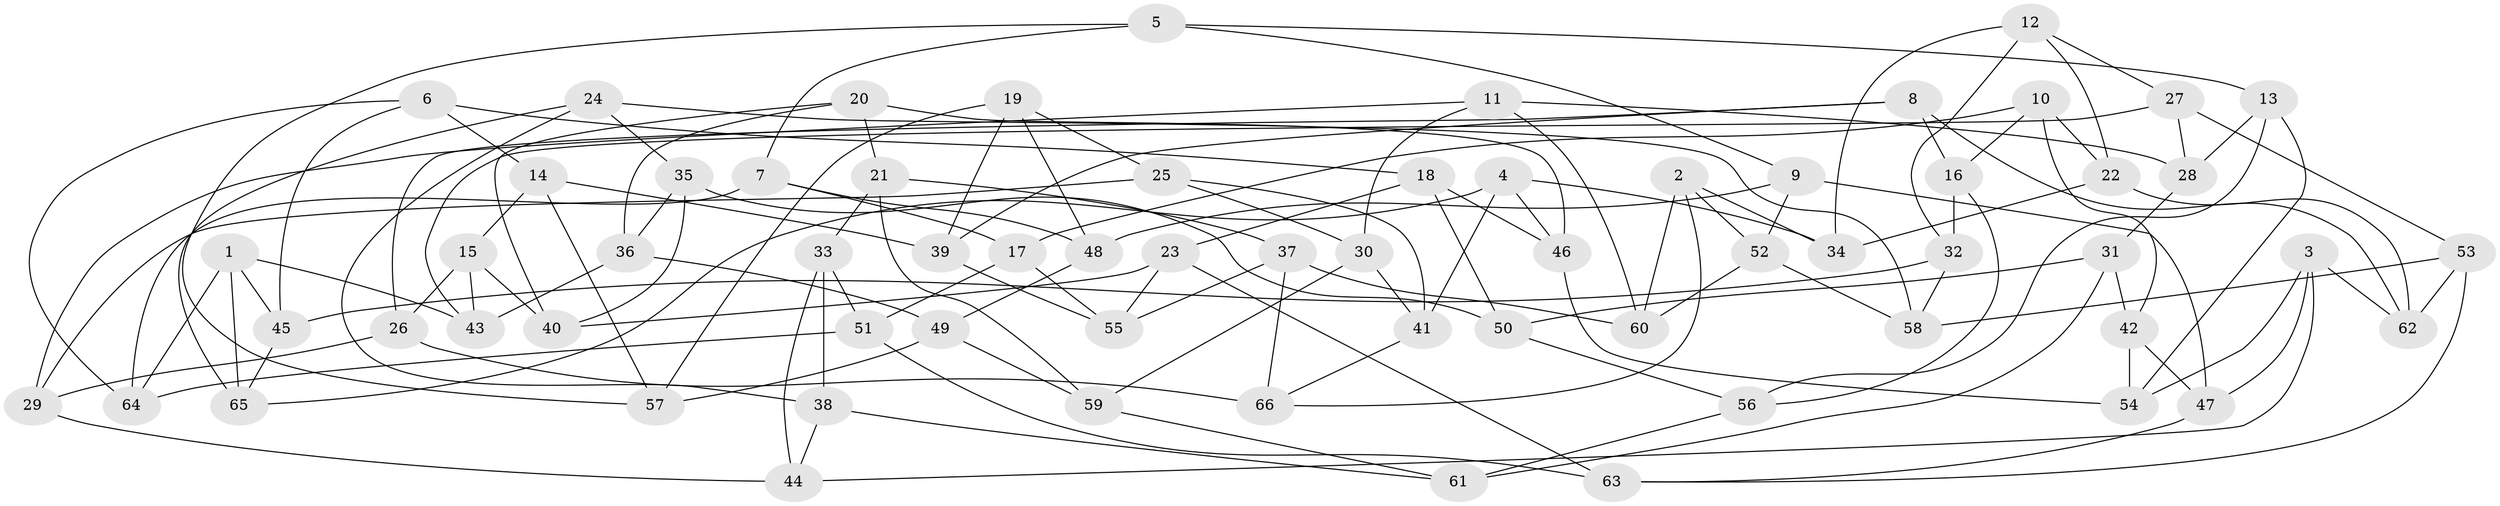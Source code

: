 // Generated by graph-tools (version 1.1) at 2025/57/03/09/25 04:57:28]
// undirected, 66 vertices, 132 edges
graph export_dot {
graph [start="1"]
  node [color=gray90,style=filled];
  1;
  2;
  3;
  4;
  5;
  6;
  7;
  8;
  9;
  10;
  11;
  12;
  13;
  14;
  15;
  16;
  17;
  18;
  19;
  20;
  21;
  22;
  23;
  24;
  25;
  26;
  27;
  28;
  29;
  30;
  31;
  32;
  33;
  34;
  35;
  36;
  37;
  38;
  39;
  40;
  41;
  42;
  43;
  44;
  45;
  46;
  47;
  48;
  49;
  50;
  51;
  52;
  53;
  54;
  55;
  56;
  57;
  58;
  59;
  60;
  61;
  62;
  63;
  64;
  65;
  66;
  1 -- 45;
  1 -- 65;
  1 -- 43;
  1 -- 64;
  2 -- 52;
  2 -- 60;
  2 -- 34;
  2 -- 66;
  3 -- 54;
  3 -- 62;
  3 -- 47;
  3 -- 44;
  4 -- 34;
  4 -- 41;
  4 -- 46;
  4 -- 65;
  5 -- 9;
  5 -- 13;
  5 -- 7;
  5 -- 57;
  6 -- 45;
  6 -- 14;
  6 -- 64;
  6 -- 18;
  7 -- 17;
  7 -- 64;
  7 -- 48;
  8 -- 62;
  8 -- 39;
  8 -- 26;
  8 -- 16;
  9 -- 47;
  9 -- 48;
  9 -- 52;
  10 -- 22;
  10 -- 17;
  10 -- 42;
  10 -- 16;
  11 -- 60;
  11 -- 30;
  11 -- 28;
  11 -- 29;
  12 -- 32;
  12 -- 22;
  12 -- 34;
  12 -- 27;
  13 -- 28;
  13 -- 56;
  13 -- 54;
  14 -- 57;
  14 -- 39;
  14 -- 15;
  15 -- 43;
  15 -- 26;
  15 -- 40;
  16 -- 56;
  16 -- 32;
  17 -- 51;
  17 -- 55;
  18 -- 46;
  18 -- 50;
  18 -- 23;
  19 -- 25;
  19 -- 39;
  19 -- 48;
  19 -- 57;
  20 -- 40;
  20 -- 46;
  20 -- 21;
  20 -- 36;
  21 -- 37;
  21 -- 33;
  21 -- 59;
  22 -- 62;
  22 -- 34;
  23 -- 63;
  23 -- 40;
  23 -- 55;
  24 -- 38;
  24 -- 65;
  24 -- 58;
  24 -- 35;
  25 -- 29;
  25 -- 30;
  25 -- 41;
  26 -- 29;
  26 -- 66;
  27 -- 53;
  27 -- 28;
  27 -- 43;
  28 -- 31;
  29 -- 44;
  30 -- 41;
  30 -- 59;
  31 -- 50;
  31 -- 61;
  31 -- 42;
  32 -- 58;
  32 -- 45;
  33 -- 38;
  33 -- 44;
  33 -- 51;
  35 -- 36;
  35 -- 40;
  35 -- 50;
  36 -- 43;
  36 -- 49;
  37 -- 60;
  37 -- 66;
  37 -- 55;
  38 -- 44;
  38 -- 61;
  39 -- 55;
  41 -- 66;
  42 -- 47;
  42 -- 54;
  45 -- 65;
  46 -- 54;
  47 -- 63;
  48 -- 49;
  49 -- 57;
  49 -- 59;
  50 -- 56;
  51 -- 63;
  51 -- 64;
  52 -- 60;
  52 -- 58;
  53 -- 63;
  53 -- 58;
  53 -- 62;
  56 -- 61;
  59 -- 61;
}
